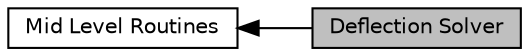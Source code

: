 digraph "Deflection Solver"
{
  edge [fontname="Helvetica",fontsize="10",labelfontname="Helvetica",labelfontsize="10"];
  node [fontname="Helvetica",fontsize="10",shape=box];
  rankdir=LR;
  Node0 [label="Deflection Solver",height=0.2,width=0.4,color="black", fillcolor="grey75", style="filled", fontcolor="black",tooltip="Routines for calculating the deflection of a ray."];
  Node1 [label="Mid Level Routines",height=0.2,width=0.4,color="black", fillcolor="white", style="filled",URL="$group___mid_level.html",tooltip="These are routines that might be used by a user."];
  Node1->Node0 [shape=plaintext, dir="back", style="solid"];
}
